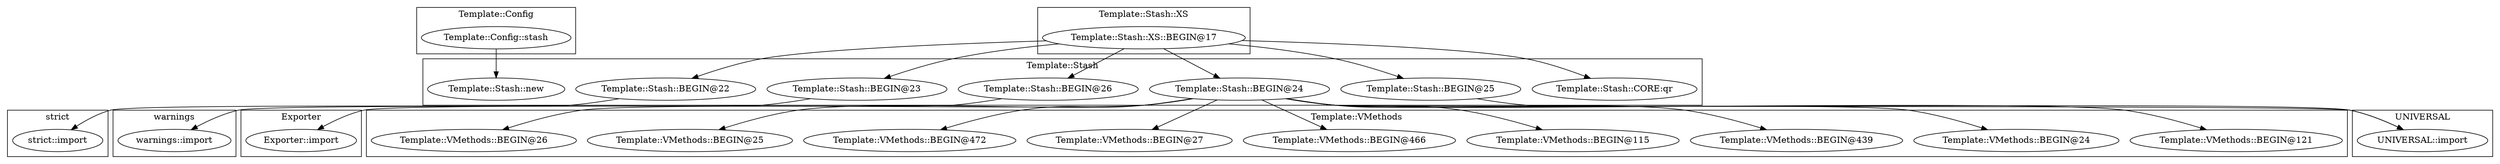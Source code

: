 digraph {
graph [overlap=false]
subgraph cluster_Template_VMethods {
	label="Template::VMethods";
	"Template::VMethods::BEGIN@121";
	"Template::VMethods::BEGIN@24";
	"Template::VMethods::BEGIN@439";
	"Template::VMethods::BEGIN@115";
	"Template::VMethods::BEGIN@466";
	"Template::VMethods::BEGIN@27";
	"Template::VMethods::BEGIN@472";
	"Template::VMethods::BEGIN@25";
	"Template::VMethods::BEGIN@26";
}
subgraph cluster_UNIVERSAL {
	label="UNIVERSAL";
	"UNIVERSAL::import";
}
subgraph cluster_Template_Stash {
	label="Template::Stash";
	"Template::Stash::BEGIN@22";
	"Template::Stash::BEGIN@23";
	"Template::Stash::BEGIN@26";
	"Template::Stash::new";
	"Template::Stash::BEGIN@24";
	"Template::Stash::BEGIN@25";
	"Template::Stash::CORE:qr";
}
subgraph cluster_warnings {
	label="warnings";
	"warnings::import";
}
subgraph cluster_Template_Config {
	label="Template::Config";
	"Template::Config::stash";
}
subgraph cluster_Exporter {
	label="Exporter";
	"Exporter::import";
}
subgraph cluster_strict {
	label="strict";
	"strict::import";
}
subgraph cluster_Template_Stash_XS {
	label="Template::Stash::XS";
	"Template::Stash::XS::BEGIN@17";
}
"Template::Stash::XS::BEGIN@17" -> "Template::Stash::BEGIN@26";
"Template::Stash::BEGIN@24" -> "Template::VMethods::BEGIN@466";
"Template::Stash::BEGIN@25" -> "UNIVERSAL::import";
"Template::Stash::BEGIN@24" -> "UNIVERSAL::import";
"Template::Stash::XS::BEGIN@17" -> "Template::Stash::CORE:qr";
"Template::Stash::XS::BEGIN@17" -> "Template::Stash::BEGIN@23";
"Template::Stash::BEGIN@24" -> "Template::VMethods::BEGIN@26";
"Template::Stash::BEGIN@24" -> "Template::VMethods::BEGIN@439";
"Template::Stash::BEGIN@22" -> "strict::import";
"Template::Stash::BEGIN@24" -> "Template::VMethods::BEGIN@24";
"Template::Stash::XS::BEGIN@17" -> "Template::Stash::BEGIN@25";
"Template::Stash::BEGIN@26" -> "Exporter::import";
"Template::Stash::BEGIN@23" -> "warnings::import";
"Template::Config::stash" -> "Template::Stash::new";
"Template::Stash::BEGIN@24" -> "Template::VMethods::BEGIN@27";
"Template::Stash::XS::BEGIN@17" -> "Template::Stash::BEGIN@22";
"Template::Stash::BEGIN@24" -> "Template::VMethods::BEGIN@472";
"Template::Stash::XS::BEGIN@17" -> "Template::Stash::BEGIN@24";
"Template::Stash::BEGIN@24" -> "Template::VMethods::BEGIN@25";
"Template::Stash::BEGIN@24" -> "Template::VMethods::BEGIN@115";
"Template::Stash::BEGIN@24" -> "Template::VMethods::BEGIN@121";
}
